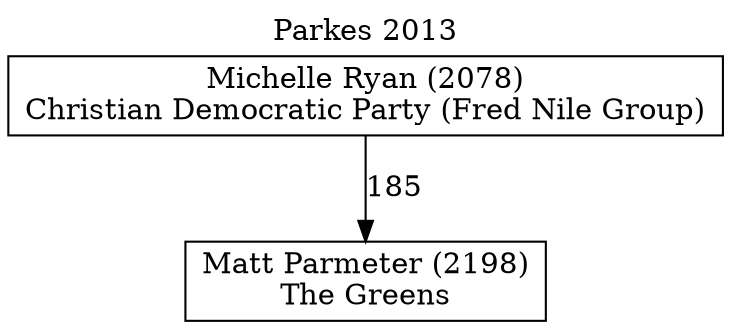 // House preference flow
digraph "Matt Parmeter (2198)_Parkes_2013" {
	graph [label="Parkes 2013" labelloc=t mclimit=10]
	node [shape=box]
	"Matt Parmeter (2198)" [label="Matt Parmeter (2198)
The Greens"]
	"Michelle Ryan (2078)" [label="Michelle Ryan (2078)
Christian Democratic Party (Fred Nile Group)"]
	"Michelle Ryan (2078)" [label="Michelle Ryan (2078)
Christian Democratic Party (Fred Nile Group)"]
	"Michelle Ryan (2078)" -> "Matt Parmeter (2198)" [label=185]
}
